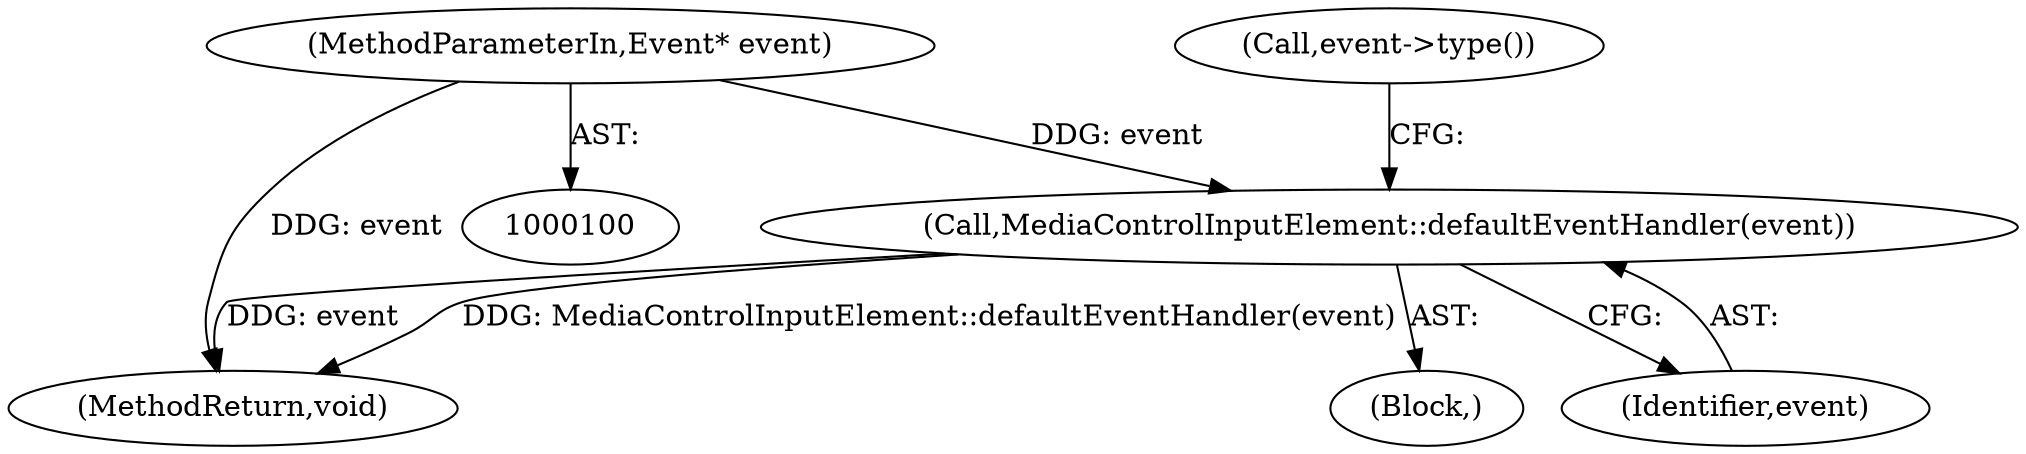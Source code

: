 digraph "0_Chrome_74fce5949bdf05a92c2bc0bd98e6e3e977c55376_0@pointer" {
"1000119" [label="(Call,MediaControlInputElement::defaultEventHandler(event))"];
"1000101" [label="(MethodParameterIn,Event* event)"];
"1000101" [label="(MethodParameterIn,Event* event)"];
"1000119" [label="(Call,MediaControlInputElement::defaultEventHandler(event))"];
"1000156" [label="(MethodReturn,void)"];
"1000102" [label="(Block,)"];
"1000124" [label="(Call,event->type())"];
"1000120" [label="(Identifier,event)"];
"1000119" -> "1000102"  [label="AST: "];
"1000119" -> "1000120"  [label="CFG: "];
"1000120" -> "1000119"  [label="AST: "];
"1000124" -> "1000119"  [label="CFG: "];
"1000119" -> "1000156"  [label="DDG: MediaControlInputElement::defaultEventHandler(event)"];
"1000119" -> "1000156"  [label="DDG: event"];
"1000101" -> "1000119"  [label="DDG: event"];
"1000101" -> "1000100"  [label="AST: "];
"1000101" -> "1000156"  [label="DDG: event"];
}

